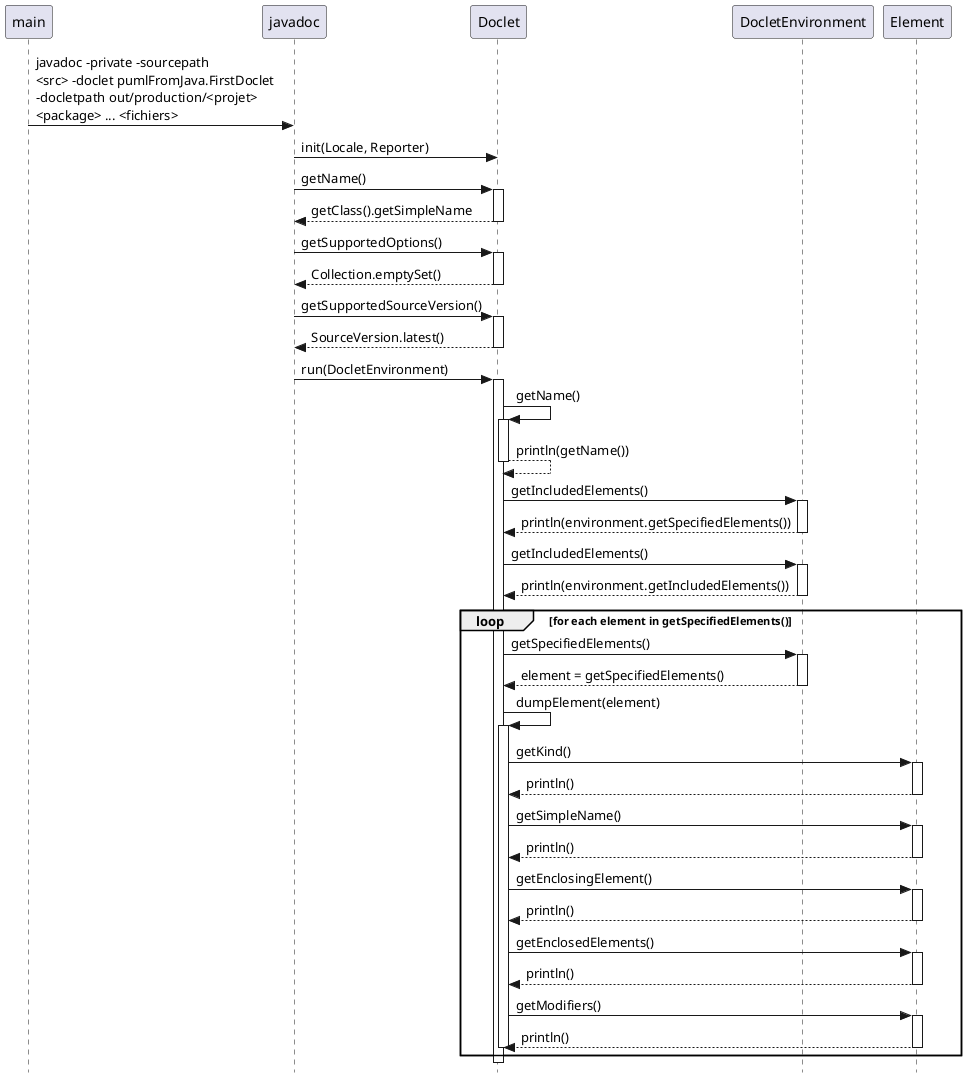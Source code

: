 @startuml
'https://plantuml.com/sequence-diagram

skinparam style strictuml
hide footbox


main -> javadoc: javadoc -private -sourcepath \n<src> -doclet pumlFromJava.FirstDoclet \n-docletpath out/production/<projet> \n<package> ... <fichiers>
javadoc -> Doclet: init(Locale, Reporter)
javadoc -> Doclet ++: getName()
return getClass().getSimpleName

javadoc -> Doclet++: getSupportedOptions()
return Collection.emptySet()

javadoc -> Doclet++: getSupportedSourceVersion()
return SourceVersion.latest()

javadoc -> Doclet++: run(DocletEnvironment)

    Doclet -> Doclet++ :getName()
    return println(getName())
    Doclet -> DocletEnvironment++ : getIncludedElements()
    return println(environment.getSpecifiedElements())
    Doclet -> DocletEnvironment ++: getIncludedElements()
    return println(environment.getIncludedElements())
    loop for each element in getSpecifiedElements()
        Doclet -> DocletEnvironment ++: getSpecifiedElements()
        return element = getSpecifiedElements()
        Doclet -> Doclet++: dumpElement(element)
            Doclet -> Element++: getKind()
            return println()
            Doclet -> Element++: getSimpleName()
            return println()
            Doclet -> Element++: getEnclosingElement()
            return println()
            Doclet -> Element++: getEnclosedElements()
            return println()
            Doclet -> Element++: getModifiers()
            return println()
        Doclet --
    end
Doclet --
@enduml

